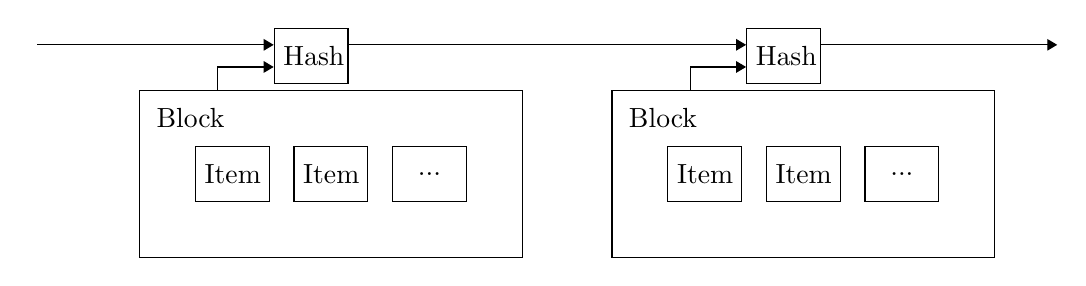 \usetikzlibrary{
    arrows.meta,% [>=Triangle]
    fit,        % [fit=...]
    positioning % [right=of ...]
}

\begin{tikzpicture}[>=Triangle]
\tikzset{box/.style={draw, minimum size=2em, text width=2em, text centered},
    container/.style={draw, inner sep=20pt}
}

\foreach \i / \x in {0/-2, 1/4} {
    \node (P\i-Hash) [box] at (\x, 1.5) {Hash};
    \node (Item1) [box] at (\x - 1, 0){Item};
    \node (Item2) [box] [right=0.3cm of Item1] {Item};
    \node (Item3) [box] [right=0.3cm of Item2] {...};
    \node (Container) [container] [label={[shift={(8ex,-4ex)}]north west:Block}, fit=(Item1)(Item2)(Item3)] {};

    \draw [->] (Container.north west)+(1, 0) |- ([yshift=-4]P\i-Hash.west);
}

\draw [<-] ([yshift=4]P0-Hash.west) --+ (-3, 0);
\draw [->] ([yshift=4]P0-Hash.east) -- ([yshift=4]P1-Hash.west);
\draw [->] ([yshift=4]P1-Hash.east) --+ (3, 0);
\end{tikzpicture}

